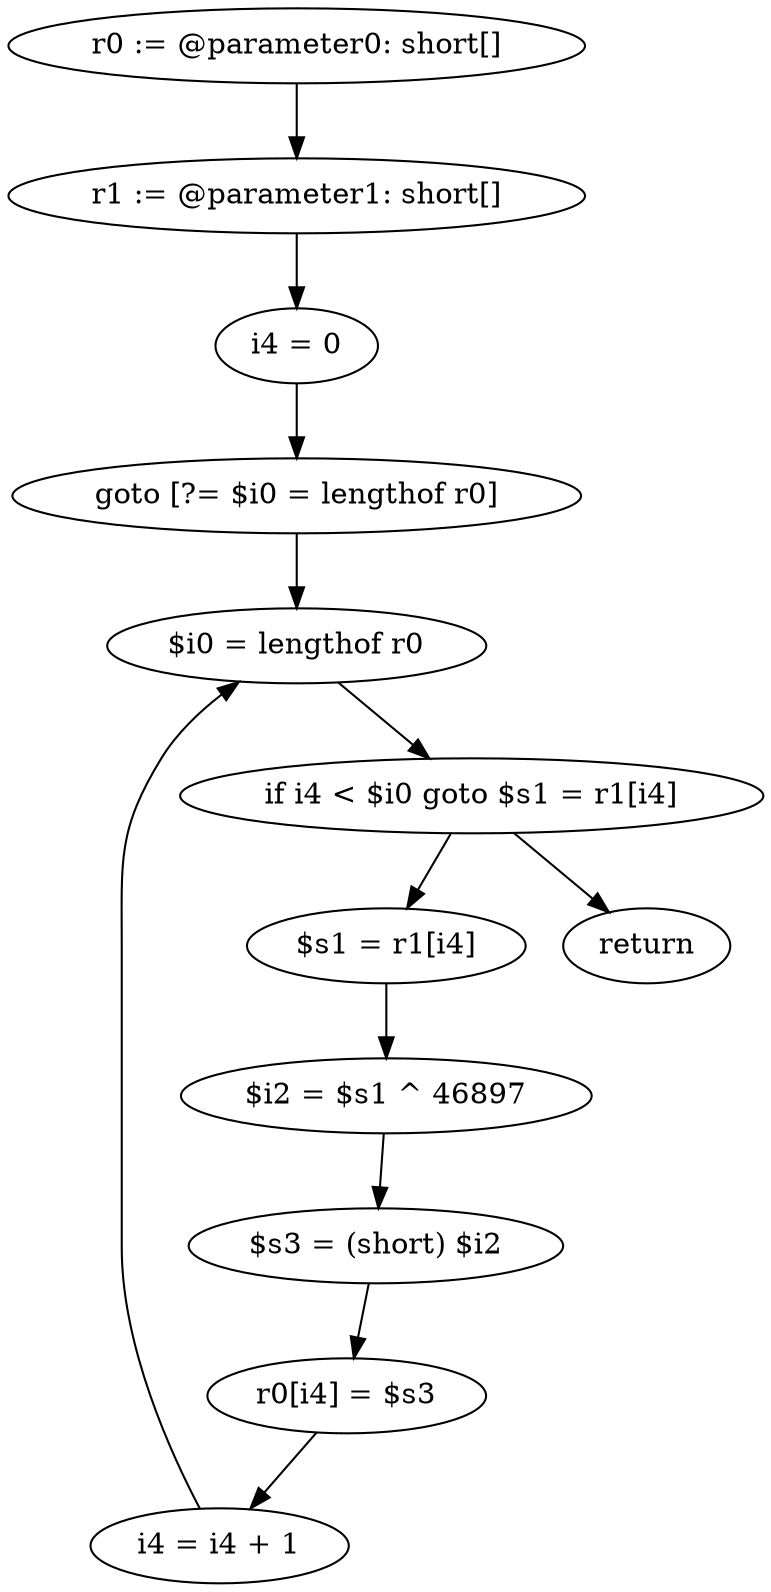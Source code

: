 digraph "unitGraph" {
    "r0 := @parameter0: short[]"
    "r1 := @parameter1: short[]"
    "i4 = 0"
    "goto [?= $i0 = lengthof r0]"
    "$s1 = r1[i4]"
    "$i2 = $s1 ^ 46897"
    "$s3 = (short) $i2"
    "r0[i4] = $s3"
    "i4 = i4 + 1"
    "$i0 = lengthof r0"
    "if i4 < $i0 goto $s1 = r1[i4]"
    "return"
    "r0 := @parameter0: short[]"->"r1 := @parameter1: short[]";
    "r1 := @parameter1: short[]"->"i4 = 0";
    "i4 = 0"->"goto [?= $i0 = lengthof r0]";
    "goto [?= $i0 = lengthof r0]"->"$i0 = lengthof r0";
    "$s1 = r1[i4]"->"$i2 = $s1 ^ 46897";
    "$i2 = $s1 ^ 46897"->"$s3 = (short) $i2";
    "$s3 = (short) $i2"->"r0[i4] = $s3";
    "r0[i4] = $s3"->"i4 = i4 + 1";
    "i4 = i4 + 1"->"$i0 = lengthof r0";
    "$i0 = lengthof r0"->"if i4 < $i0 goto $s1 = r1[i4]";
    "if i4 < $i0 goto $s1 = r1[i4]"->"return";
    "if i4 < $i0 goto $s1 = r1[i4]"->"$s1 = r1[i4]";
}
